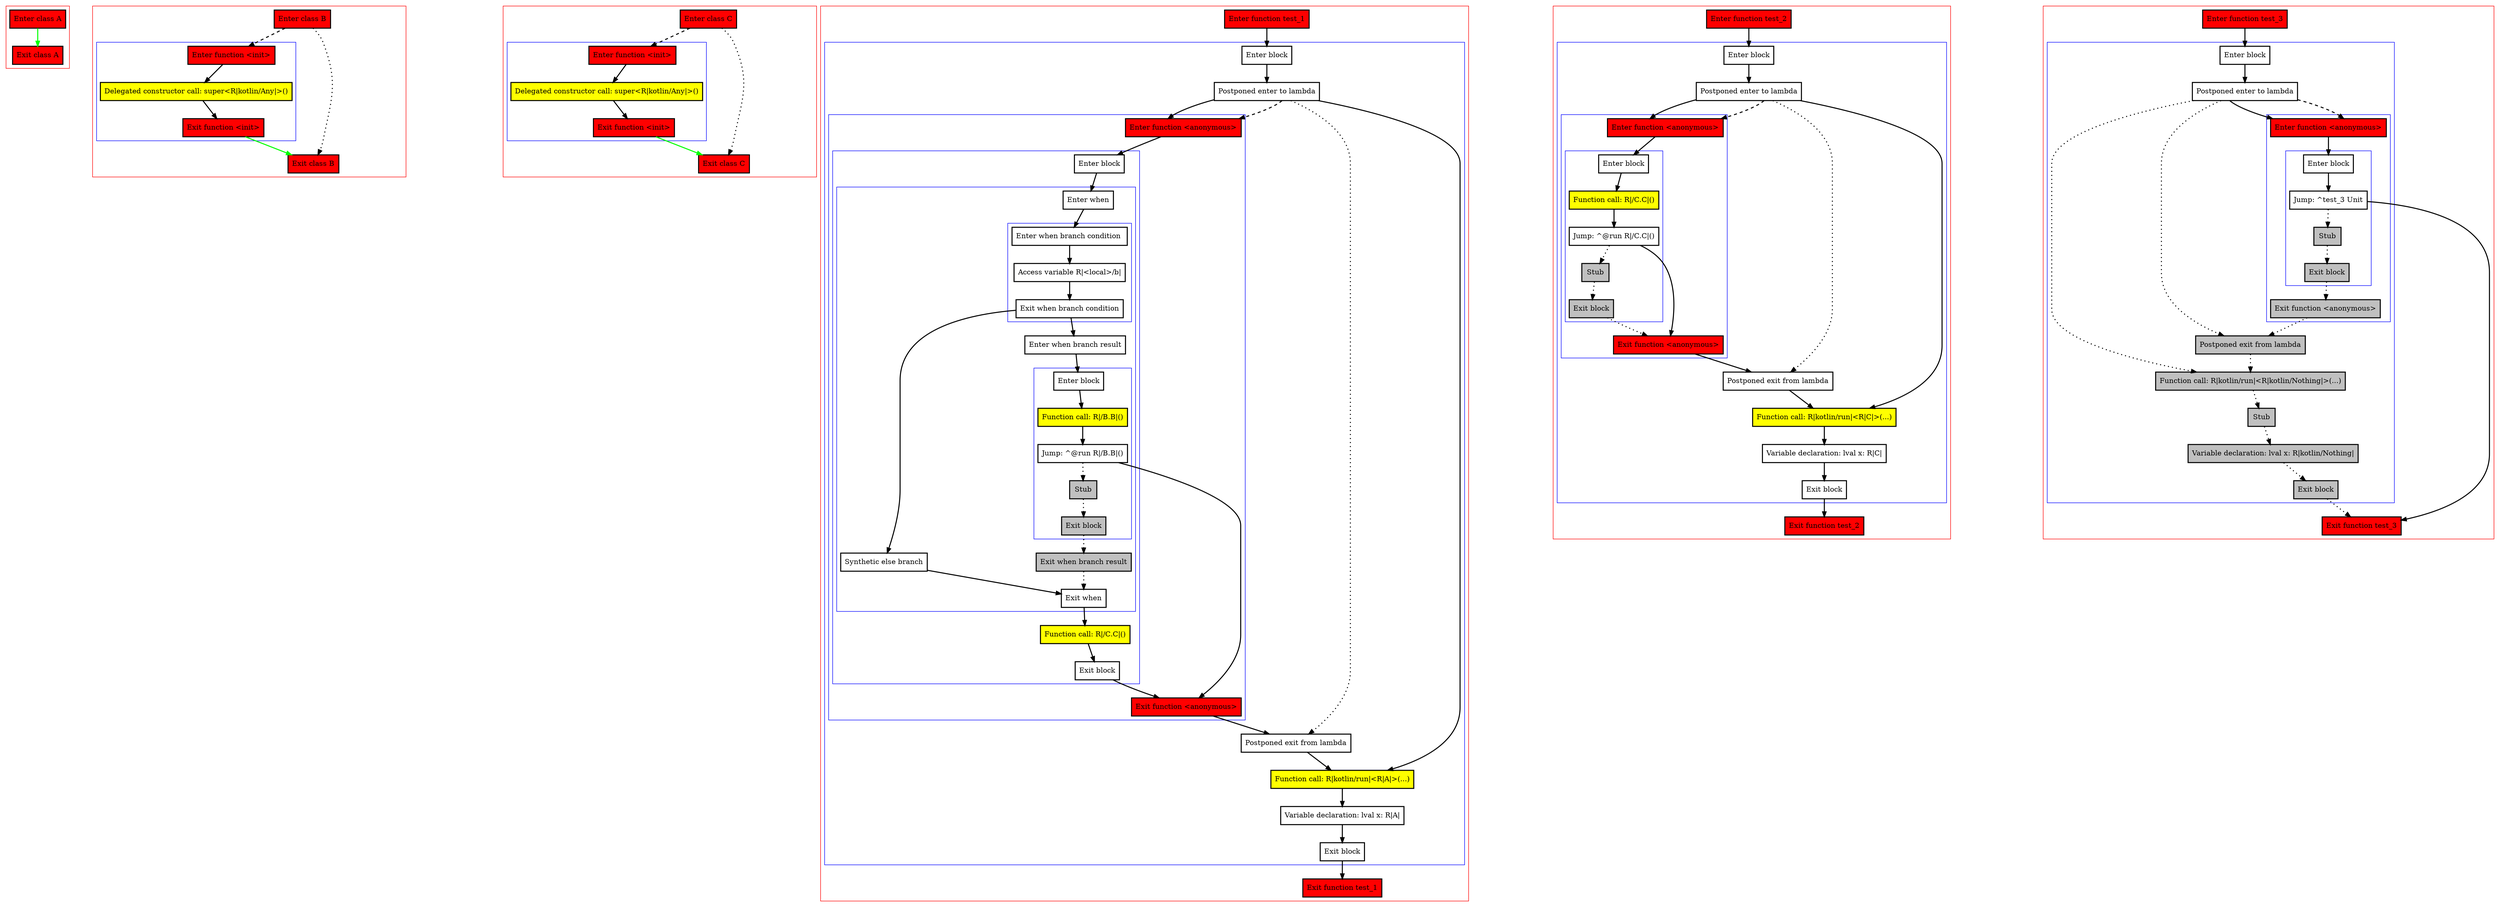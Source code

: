 digraph returnValuesFromLambda_kt {
    graph [nodesep=3]
    node [shape=box penwidth=2]
    edge [penwidth=2]

    subgraph cluster_0 {
        color=red
        0 [label="Enter class A" style="filled" fillcolor=red];
        1 [label="Exit class A" style="filled" fillcolor=red];
    }
    0 -> {1} [color=green];

    subgraph cluster_1 {
        color=red
        2 [label="Enter class B" style="filled" fillcolor=red];
        subgraph cluster_2 {
            color=blue
            3 [label="Enter function <init>" style="filled" fillcolor=red];
            4 [label="Delegated constructor call: super<R|kotlin/Any|>()" style="filled" fillcolor=yellow];
            5 [label="Exit function <init>" style="filled" fillcolor=red];
        }
        6 [label="Exit class B" style="filled" fillcolor=red];
    }
    2 -> {6} [style=dotted];
    2 -> {3} [style=dashed];
    3 -> {4};
    4 -> {5};
    5 -> {6} [color=green];

    subgraph cluster_3 {
        color=red
        7 [label="Enter class C" style="filled" fillcolor=red];
        subgraph cluster_4 {
            color=blue
            8 [label="Enter function <init>" style="filled" fillcolor=red];
            9 [label="Delegated constructor call: super<R|kotlin/Any|>()" style="filled" fillcolor=yellow];
            10 [label="Exit function <init>" style="filled" fillcolor=red];
        }
        11 [label="Exit class C" style="filled" fillcolor=red];
    }
    7 -> {11} [style=dotted];
    7 -> {8} [style=dashed];
    8 -> {9};
    9 -> {10};
    10 -> {11} [color=green];

    subgraph cluster_5 {
        color=red
        12 [label="Enter function test_1" style="filled" fillcolor=red];
        subgraph cluster_6 {
            color=blue
            13 [label="Enter block"];
            14 [label="Postponed enter to lambda"];
            subgraph cluster_7 {
                color=blue
                15 [label="Enter function <anonymous>" style="filled" fillcolor=red];
                subgraph cluster_8 {
                    color=blue
                    16 [label="Enter block"];
                    subgraph cluster_9 {
                        color=blue
                        17 [label="Enter when"];
                        subgraph cluster_10 {
                            color=blue
                            18 [label="Enter when branch condition "];
                            19 [label="Access variable R|<local>/b|"];
                            20 [label="Exit when branch condition"];
                        }
                        21 [label="Synthetic else branch"];
                        22 [label="Enter when branch result"];
                        subgraph cluster_11 {
                            color=blue
                            23 [label="Enter block"];
                            24 [label="Function call: R|/B.B|()" style="filled" fillcolor=yellow];
                            25 [label="Jump: ^@run R|/B.B|()"];
                            26 [label="Stub" style="filled" fillcolor=gray];
                            27 [label="Exit block" style="filled" fillcolor=gray];
                        }
                        28 [label="Exit when branch result" style="filled" fillcolor=gray];
                        29 [label="Exit when"];
                    }
                    30 [label="Function call: R|/C.C|()" style="filled" fillcolor=yellow];
                    31 [label="Exit block"];
                }
                32 [label="Exit function <anonymous>" style="filled" fillcolor=red];
            }
            33 [label="Postponed exit from lambda"];
            34 [label="Function call: R|kotlin/run|<R|A|>(...)" style="filled" fillcolor=yellow];
            35 [label="Variable declaration: lval x: R|A|"];
            36 [label="Exit block"];
        }
        37 [label="Exit function test_1" style="filled" fillcolor=red];
    }
    12 -> {13};
    13 -> {14};
    14 -> {15 34};
    14 -> {33} [style=dotted];
    14 -> {15} [style=dashed];
    15 -> {16};
    16 -> {17};
    17 -> {18};
    18 -> {19};
    19 -> {20};
    20 -> {21 22};
    21 -> {29};
    22 -> {23};
    23 -> {24};
    24 -> {25};
    25 -> {32};
    25 -> {26} [style=dotted];
    26 -> {27} [style=dotted];
    27 -> {28} [style=dotted];
    28 -> {29} [style=dotted];
    29 -> {30};
    30 -> {31};
    31 -> {32};
    32 -> {33};
    33 -> {34};
    34 -> {35};
    35 -> {36};
    36 -> {37};

    subgraph cluster_12 {
        color=red
        38 [label="Enter function test_2" style="filled" fillcolor=red];
        subgraph cluster_13 {
            color=blue
            39 [label="Enter block"];
            40 [label="Postponed enter to lambda"];
            subgraph cluster_14 {
                color=blue
                41 [label="Enter function <anonymous>" style="filled" fillcolor=red];
                subgraph cluster_15 {
                    color=blue
                    42 [label="Enter block"];
                    43 [label="Function call: R|/C.C|()" style="filled" fillcolor=yellow];
                    44 [label="Jump: ^@run R|/C.C|()"];
                    45 [label="Stub" style="filled" fillcolor=gray];
                    46 [label="Exit block" style="filled" fillcolor=gray];
                }
                47 [label="Exit function <anonymous>" style="filled" fillcolor=red];
            }
            48 [label="Postponed exit from lambda"];
            49 [label="Function call: R|kotlin/run|<R|C|>(...)" style="filled" fillcolor=yellow];
            50 [label="Variable declaration: lval x: R|C|"];
            51 [label="Exit block"];
        }
        52 [label="Exit function test_2" style="filled" fillcolor=red];
    }
    38 -> {39};
    39 -> {40};
    40 -> {41 49};
    40 -> {48} [style=dotted];
    40 -> {41} [style=dashed];
    41 -> {42};
    42 -> {43};
    43 -> {44};
    44 -> {47};
    44 -> {45} [style=dotted];
    45 -> {46} [style=dotted];
    46 -> {47} [style=dotted];
    47 -> {48};
    48 -> {49};
    49 -> {50};
    50 -> {51};
    51 -> {52};

    subgraph cluster_16 {
        color=red
        53 [label="Enter function test_3" style="filled" fillcolor=red];
        subgraph cluster_17 {
            color=blue
            54 [label="Enter block"];
            55 [label="Postponed enter to lambda"];
            subgraph cluster_18 {
                color=blue
                56 [label="Enter function <anonymous>" style="filled" fillcolor=red];
                subgraph cluster_19 {
                    color=blue
                    57 [label="Enter block"];
                    58 [label="Jump: ^test_3 Unit"];
                    59 [label="Stub" style="filled" fillcolor=gray];
                    60 [label="Exit block" style="filled" fillcolor=gray];
                }
                61 [label="Exit function <anonymous>" style="filled" fillcolor=gray];
            }
            62 [label="Postponed exit from lambda" style="filled" fillcolor=gray];
            63 [label="Function call: R|kotlin/run|<R|kotlin/Nothing|>(...)" style="filled" fillcolor=gray];
            64 [label="Stub" style="filled" fillcolor=gray];
            65 [label="Variable declaration: lval x: R|kotlin/Nothing|" style="filled" fillcolor=gray];
            66 [label="Exit block" style="filled" fillcolor=gray];
        }
        67 [label="Exit function test_3" style="filled" fillcolor=red];
    }
    53 -> {54};
    54 -> {55};
    55 -> {56};
    55 -> {62 63} [style=dotted];
    55 -> {56} [style=dashed];
    56 -> {57};
    57 -> {58};
    58 -> {67};
    58 -> {59} [style=dotted];
    59 -> {60} [style=dotted];
    60 -> {61} [style=dotted];
    61 -> {62} [style=dotted];
    62 -> {63} [style=dotted];
    63 -> {64} [style=dotted];
    64 -> {65} [style=dotted];
    65 -> {66} [style=dotted];
    66 -> {67} [style=dotted];

}
